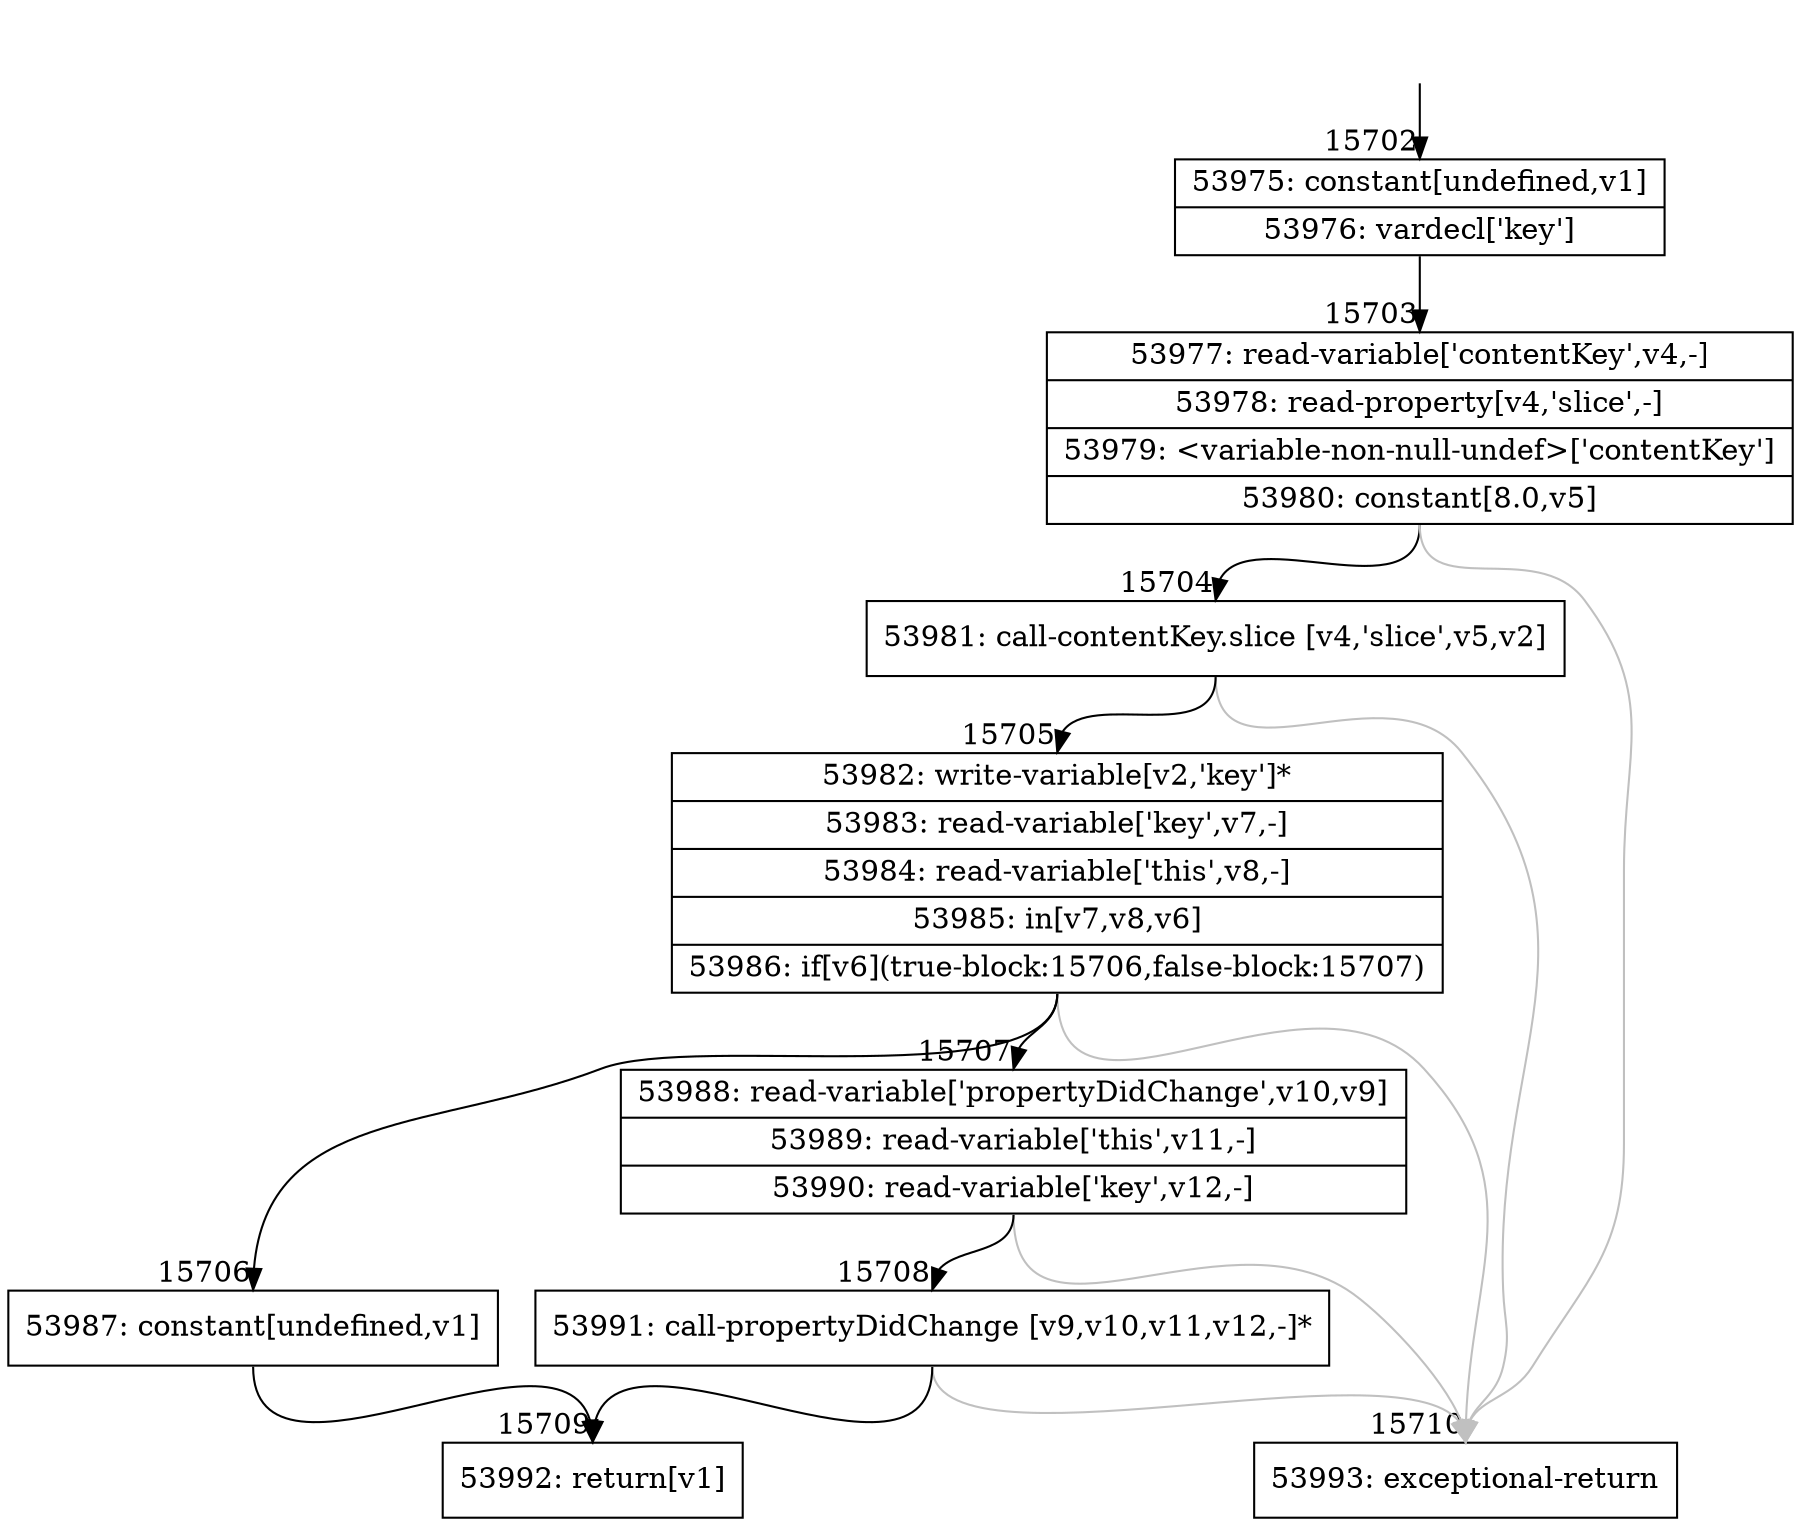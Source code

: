 digraph {
rankdir="TD"
BB_entry1335[shape=none,label=""];
BB_entry1335 -> BB15702 [tailport=s, headport=n, headlabel="    15702"]
BB15702 [shape=record label="{53975: constant[undefined,v1]|53976: vardecl['key']}" ] 
BB15702 -> BB15703 [tailport=s, headport=n, headlabel="      15703"]
BB15703 [shape=record label="{53977: read-variable['contentKey',v4,-]|53978: read-property[v4,'slice',-]|53979: \<variable-non-null-undef\>['contentKey']|53980: constant[8.0,v5]}" ] 
BB15703 -> BB15704 [tailport=s, headport=n, headlabel="      15704"]
BB15703 -> BB15710 [tailport=s, headport=n, color=gray, headlabel="      15710"]
BB15704 [shape=record label="{53981: call-contentKey.slice [v4,'slice',v5,v2]}" ] 
BB15704 -> BB15705 [tailport=s, headport=n, headlabel="      15705"]
BB15704 -> BB15710 [tailport=s, headport=n, color=gray]
BB15705 [shape=record label="{53982: write-variable[v2,'key']*|53983: read-variable['key',v7,-]|53984: read-variable['this',v8,-]|53985: in[v7,v8,v6]|53986: if[v6](true-block:15706,false-block:15707)}" ] 
BB15705 -> BB15706 [tailport=s, headport=n, headlabel="      15706"]
BB15705 -> BB15707 [tailport=s, headport=n, headlabel="      15707"]
BB15705 -> BB15710 [tailport=s, headport=n, color=gray]
BB15706 [shape=record label="{53987: constant[undefined,v1]}" ] 
BB15706 -> BB15709 [tailport=s, headport=n, headlabel="      15709"]
BB15707 [shape=record label="{53988: read-variable['propertyDidChange',v10,v9]|53989: read-variable['this',v11,-]|53990: read-variable['key',v12,-]}" ] 
BB15707 -> BB15708 [tailport=s, headport=n, headlabel="      15708"]
BB15707 -> BB15710 [tailport=s, headport=n, color=gray]
BB15708 [shape=record label="{53991: call-propertyDidChange [v9,v10,v11,v12,-]*}" ] 
BB15708 -> BB15709 [tailport=s, headport=n]
BB15708 -> BB15710 [tailport=s, headport=n, color=gray]
BB15709 [shape=record label="{53992: return[v1]}" ] 
BB15710 [shape=record label="{53993: exceptional-return}" ] 
//#$~ 28927
}
